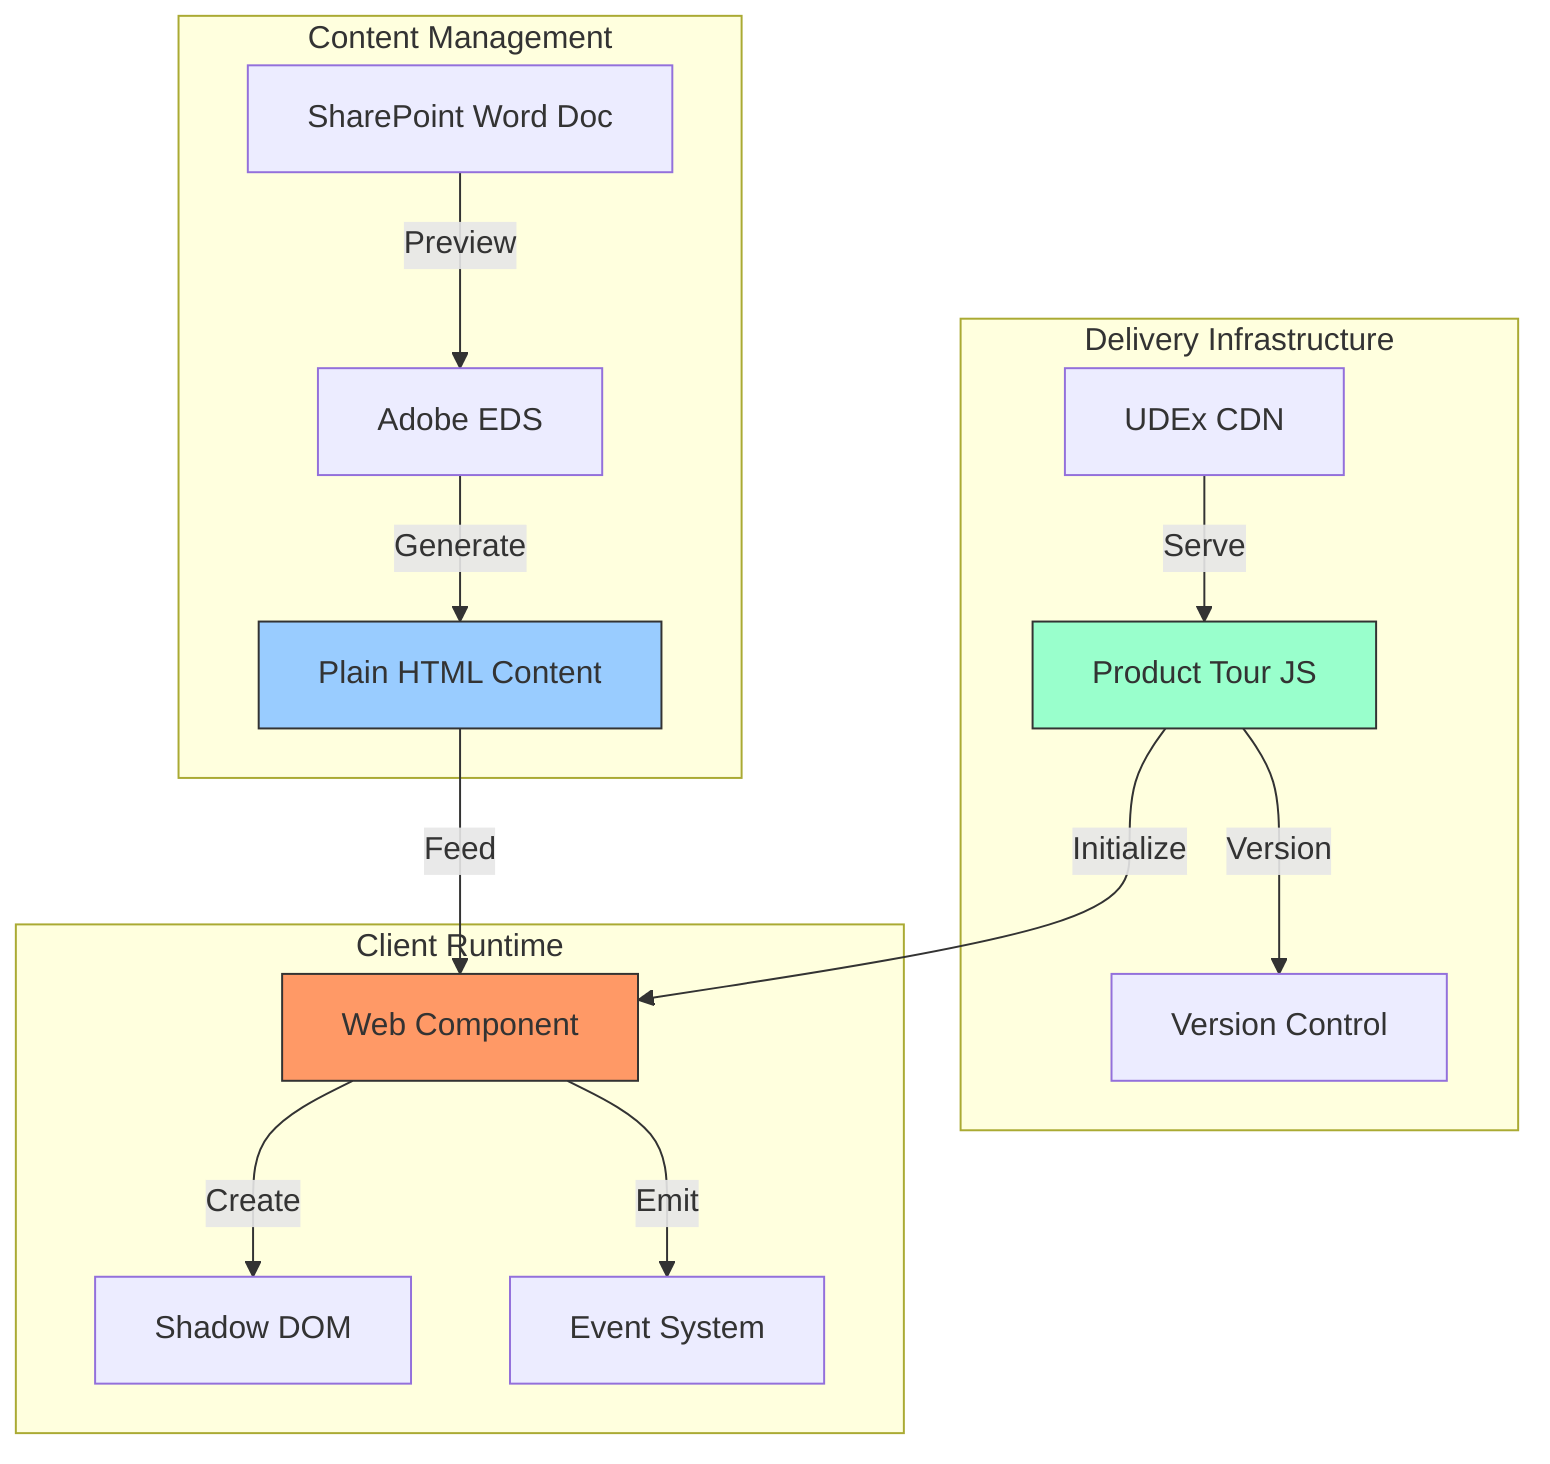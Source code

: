 graph TD
    subgraph "Content Management"
        A[SharePoint Word Doc]
        B[Adobe EDS]
        C[Plain HTML Content]
    end

    subgraph "Delivery Infrastructure"
        D[UDEx CDN]
        E[Product Tour JS]
        F[Version Control]
    end

    subgraph "Client Runtime"
        G[Web Component]
        H[Shadow DOM]
        I[Event System]
    end

    A -->|Preview| B
    B -->|Generate| C
    D -->|Serve| E
    E -->|Version| F
    G -->|Create| H
    G -->|Emit| I
    C -->|Feed| G
    E -->|Initialize| G

style G fill:#f96,stroke:#333
style C fill:#9cf,stroke:#333
style E fill:#9fc,stroke:#333